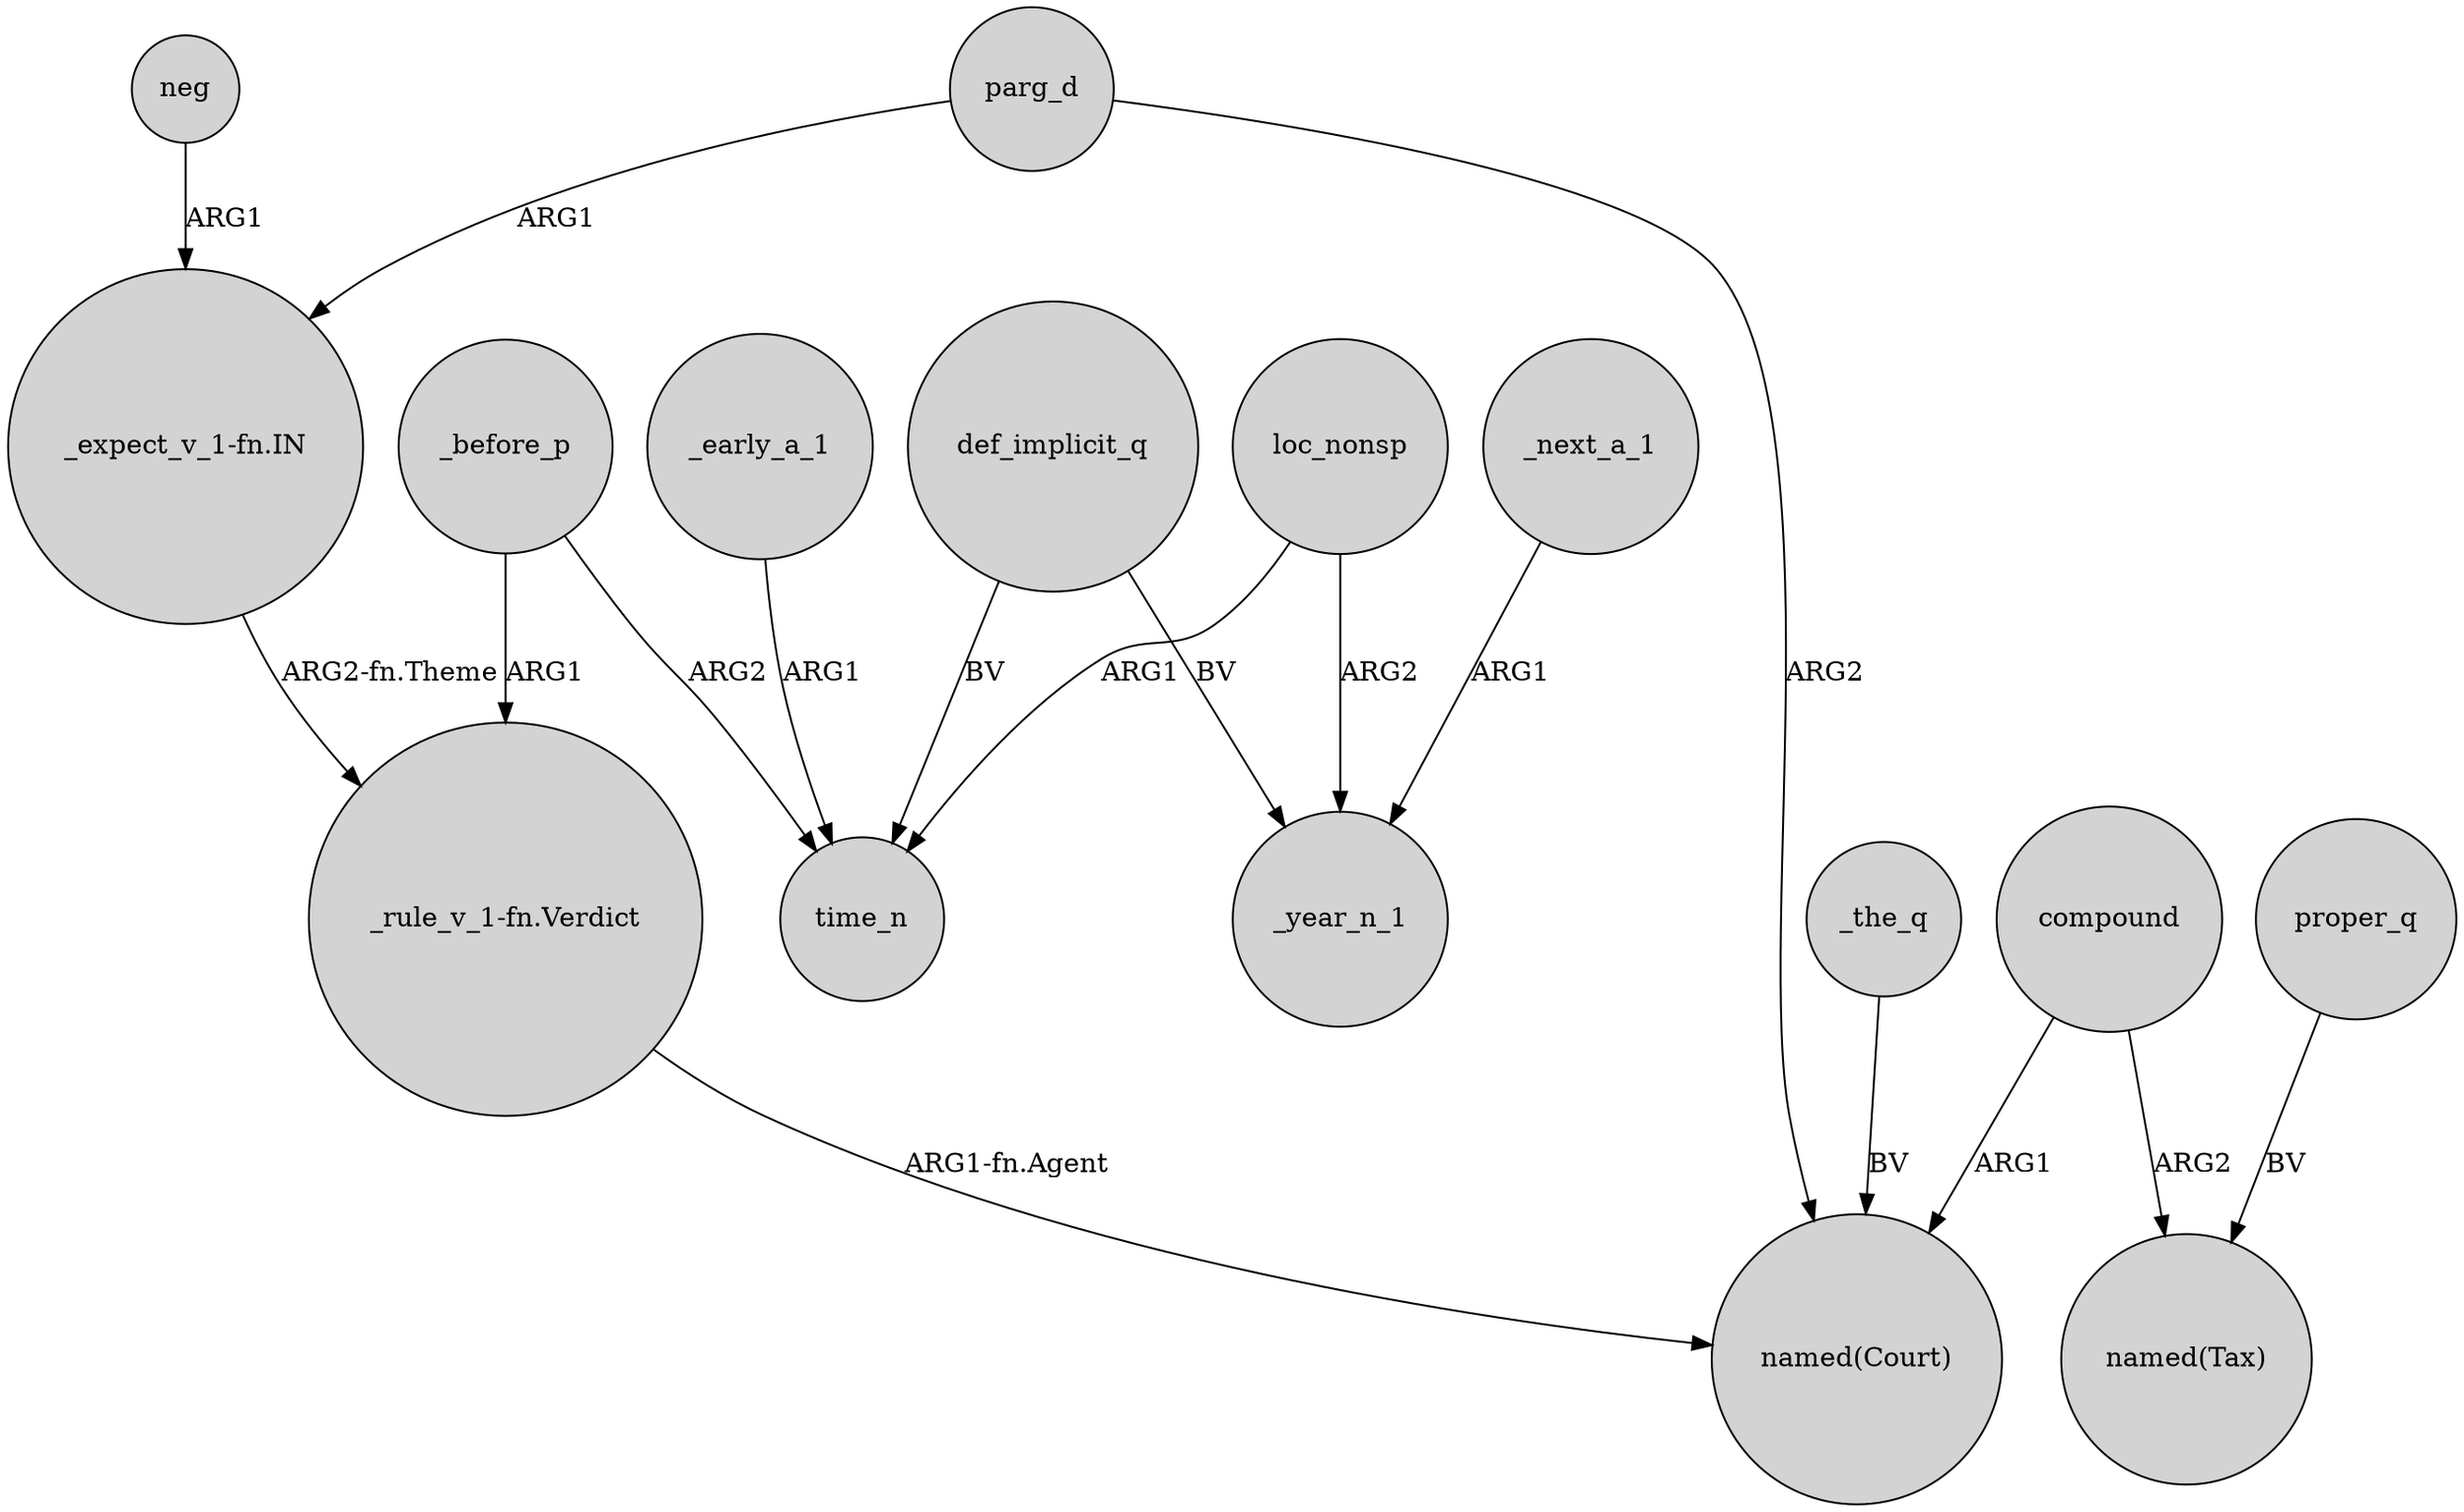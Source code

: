 digraph {
	node [shape=circle style=filled]
	_early_a_1 -> time_n [label=ARG1]
	proper_q -> "named(Tax)" [label=BV]
	_the_q -> "named(Court)" [label=BV]
	_before_p -> time_n [label=ARG2]
	"_rule_v_1-fn.Verdict" -> "named(Court)" [label="ARG1-fn.Agent"]
	parg_d -> "named(Court)" [label=ARG2]
	loc_nonsp -> time_n [label=ARG1]
	def_implicit_q -> _year_n_1 [label=BV]
	parg_d -> "_expect_v_1-fn.IN" [label=ARG1]
	"_expect_v_1-fn.IN" -> "_rule_v_1-fn.Verdict" [label="ARG2-fn.Theme"]
	compound -> "named(Tax)" [label=ARG2]
	loc_nonsp -> _year_n_1 [label=ARG2]
	_next_a_1 -> _year_n_1 [label=ARG1]
	neg -> "_expect_v_1-fn.IN" [label=ARG1]
	compound -> "named(Court)" [label=ARG1]
	def_implicit_q -> time_n [label=BV]
	_before_p -> "_rule_v_1-fn.Verdict" [label=ARG1]
}
